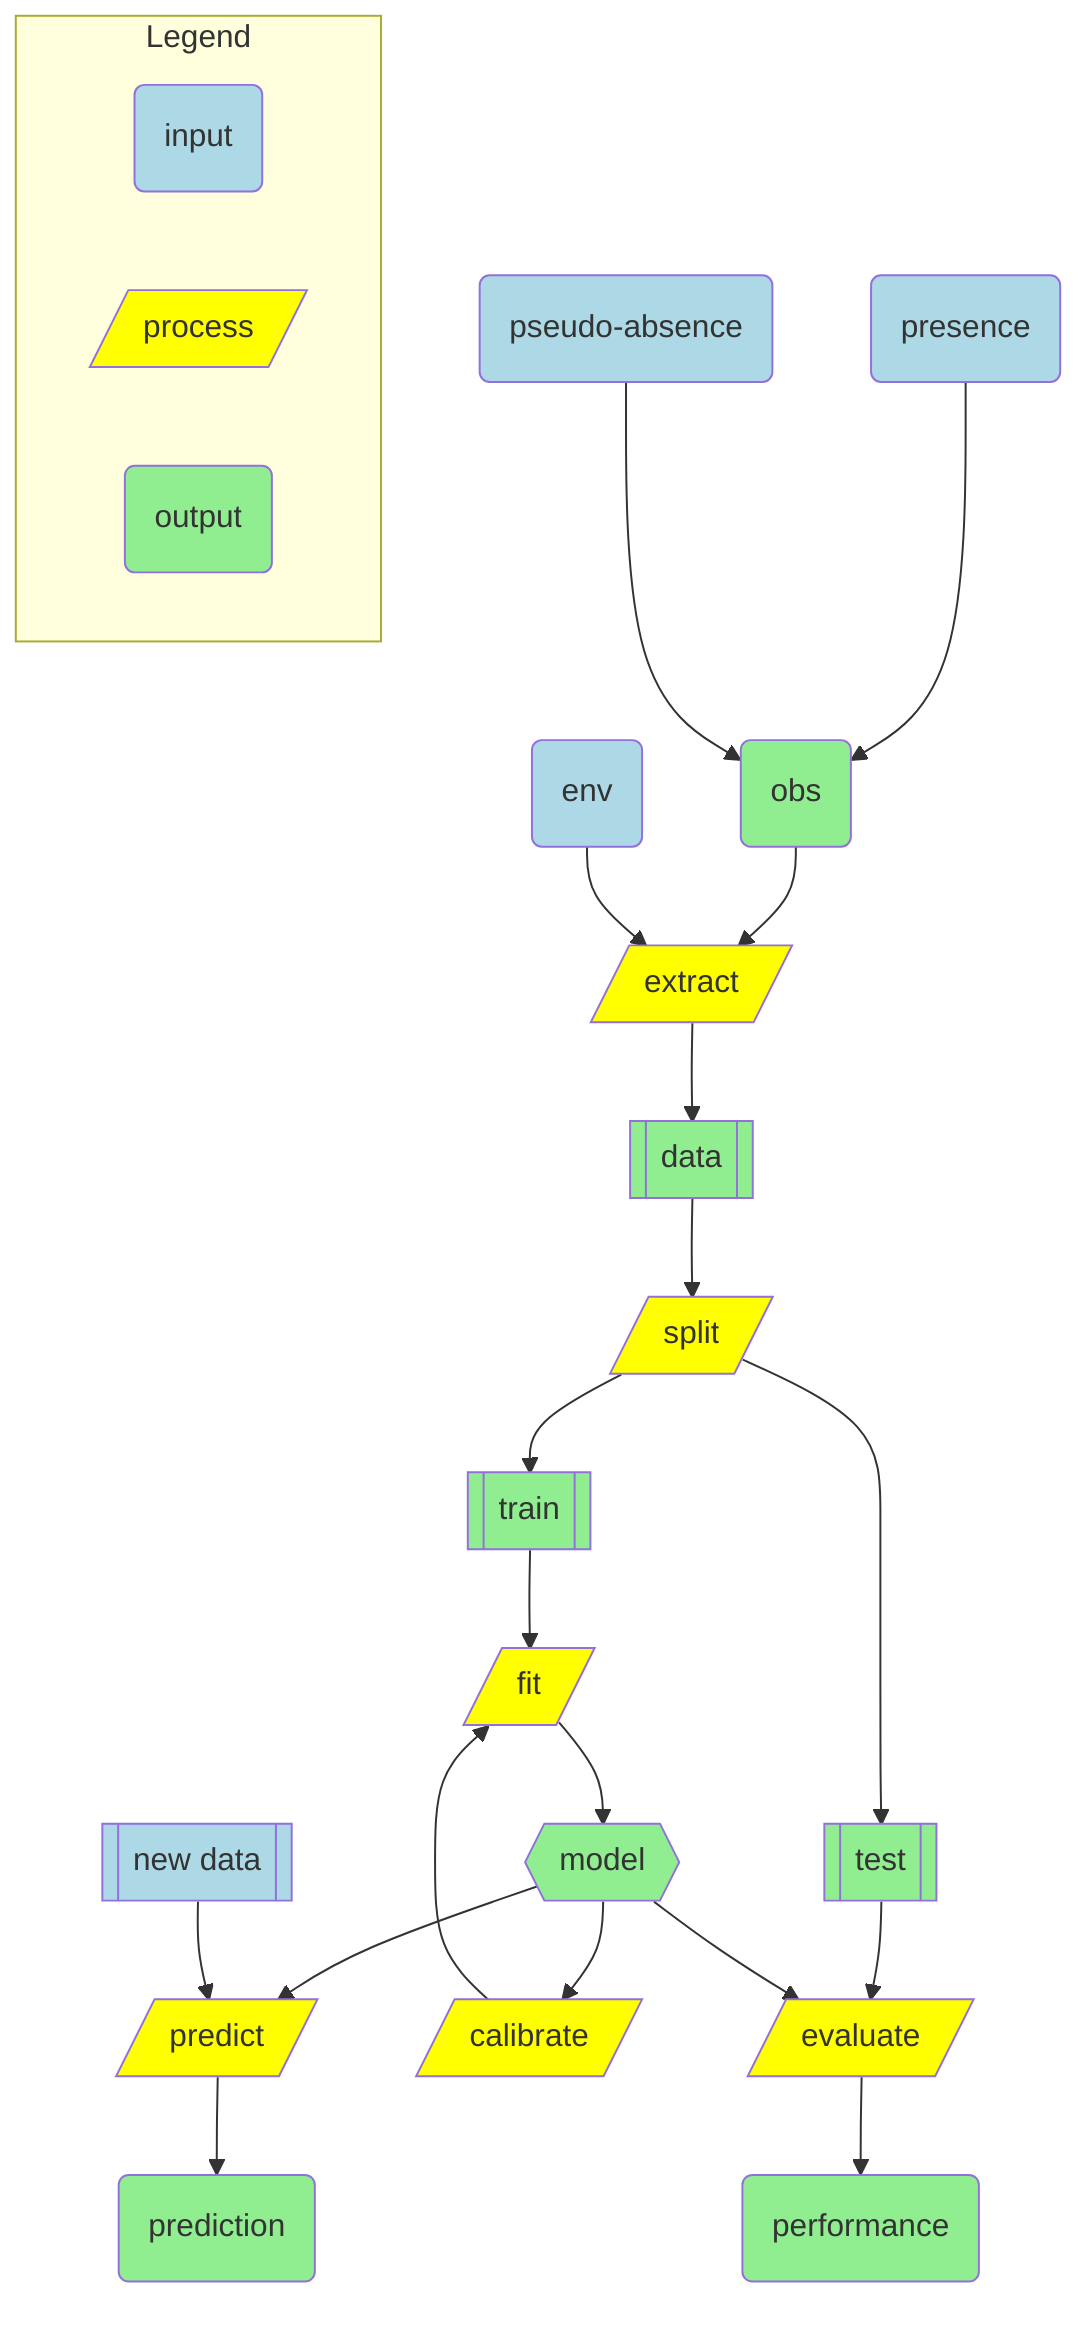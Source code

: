 flowchart TD

  %% nodes
  P(presence):::in
  A("pseudo-absence"):::in
  pts(obs):::out
  X[/extract/]:::fxn
  env(env):::in
  D[[data]]:::out
  S[/split/]:::fxn
  t1[[train]]:::out
  t2[[test]]:::out
  F[/fit/]:::fxn
  M{{model}}:::out
  E[/evaluate/]:::fxn
  C[/calibrate/]:::fxn
  pr[/predict/]:::fxn
  N[["new data"]]:::in
  prd(prediction):::out
  prf(performance):::out

  %% edges
  P   --> pts
  A   --> pts
  pts --> X
  env --> X
  X   --> D
  D   --> S
  S   --> t1
  S   --> t2
  t1  --> F
  F   --> M
  t2  --> E
  M   --> C
  C   --> F
  M   --> pr
  N   --> pr
  M   --> E
  pr  --> prd
  E   --> prf

  %% Legend
  in(input):::in
  fxn[/process/]:::fxn
  out(output):::out
  subgraph Legend
    in
    fxn
    out
  end

  %% styles
  classDef in  fill:lightblue
  classDef out fill:lightgreen
  classDef fxn fill:yellow